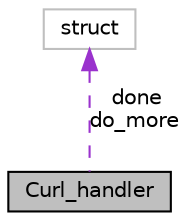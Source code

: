 digraph "Curl_handler"
{
  edge [fontname="Helvetica",fontsize="10",labelfontname="Helvetica",labelfontsize="10"];
  node [fontname="Helvetica",fontsize="10",shape=record];
  Node1 [label="Curl_handler",height=0.2,width=0.4,color="black", fillcolor="grey75", style="filled", fontcolor="black"];
  Node2 -> Node1 [dir="back",color="darkorchid3",fontsize="10",style="dashed",label=" done\ndo_more" ,fontname="Helvetica"];
  Node2 [label="struct",height=0.2,width=0.4,color="grey75", fillcolor="white", style="filled"];
}
